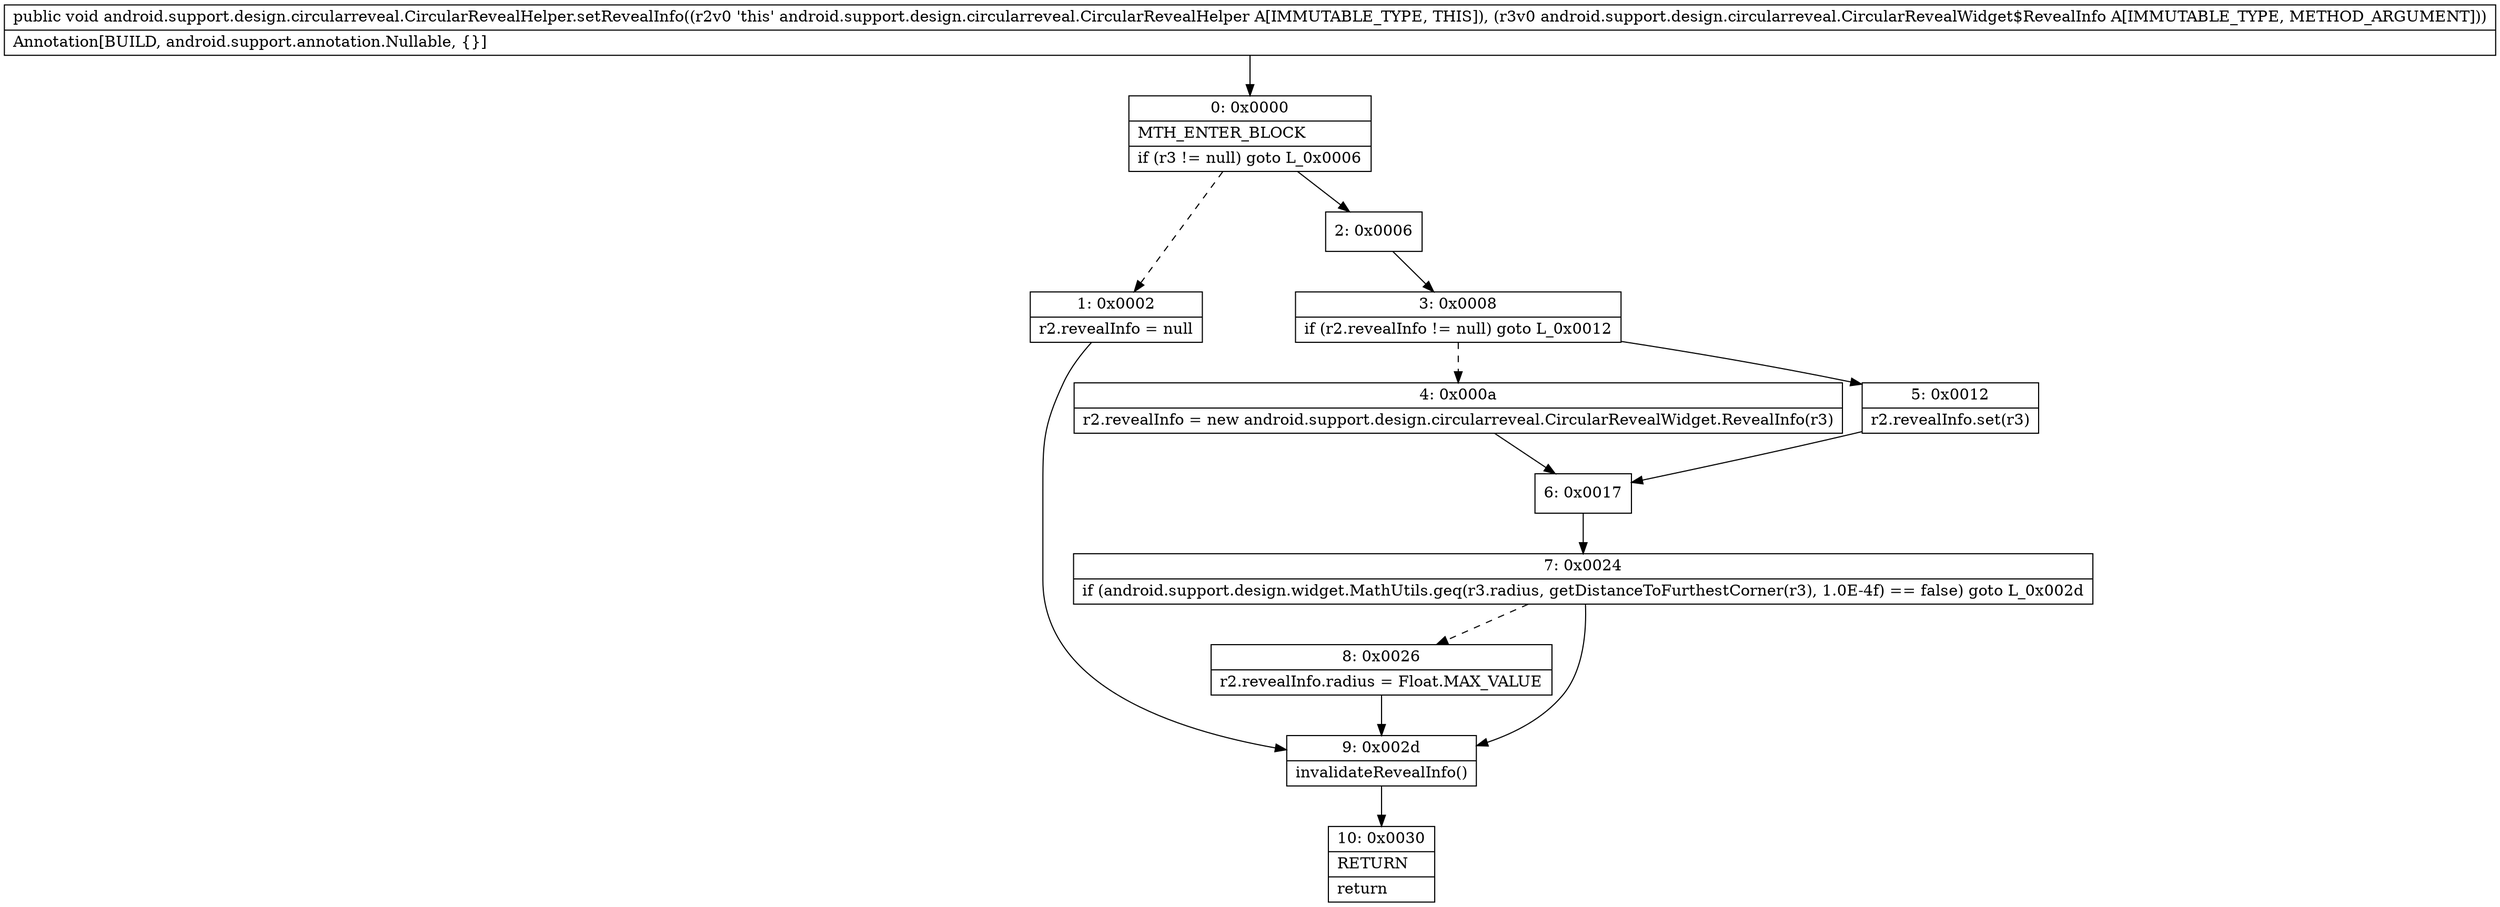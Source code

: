 digraph "CFG forandroid.support.design.circularreveal.CircularRevealHelper.setRevealInfo(Landroid\/support\/design\/circularreveal\/CircularRevealWidget$RevealInfo;)V" {
Node_0 [shape=record,label="{0\:\ 0x0000|MTH_ENTER_BLOCK\l|if (r3 != null) goto L_0x0006\l}"];
Node_1 [shape=record,label="{1\:\ 0x0002|r2.revealInfo = null\l}"];
Node_2 [shape=record,label="{2\:\ 0x0006}"];
Node_3 [shape=record,label="{3\:\ 0x0008|if (r2.revealInfo != null) goto L_0x0012\l}"];
Node_4 [shape=record,label="{4\:\ 0x000a|r2.revealInfo = new android.support.design.circularreveal.CircularRevealWidget.RevealInfo(r3)\l}"];
Node_5 [shape=record,label="{5\:\ 0x0012|r2.revealInfo.set(r3)\l}"];
Node_6 [shape=record,label="{6\:\ 0x0017}"];
Node_7 [shape=record,label="{7\:\ 0x0024|if (android.support.design.widget.MathUtils.geq(r3.radius, getDistanceToFurthestCorner(r3), 1.0E\-4f) == false) goto L_0x002d\l}"];
Node_8 [shape=record,label="{8\:\ 0x0026|r2.revealInfo.radius = Float.MAX_VALUE\l}"];
Node_9 [shape=record,label="{9\:\ 0x002d|invalidateRevealInfo()\l}"];
Node_10 [shape=record,label="{10\:\ 0x0030|RETURN\l|return\l}"];
MethodNode[shape=record,label="{public void android.support.design.circularreveal.CircularRevealHelper.setRevealInfo((r2v0 'this' android.support.design.circularreveal.CircularRevealHelper A[IMMUTABLE_TYPE, THIS]), (r3v0 android.support.design.circularreveal.CircularRevealWidget$RevealInfo A[IMMUTABLE_TYPE, METHOD_ARGUMENT]))  | Annotation[BUILD, android.support.annotation.Nullable, \{\}]\l}"];
MethodNode -> Node_0;
Node_0 -> Node_1[style=dashed];
Node_0 -> Node_2;
Node_1 -> Node_9;
Node_2 -> Node_3;
Node_3 -> Node_4[style=dashed];
Node_3 -> Node_5;
Node_4 -> Node_6;
Node_5 -> Node_6;
Node_6 -> Node_7;
Node_7 -> Node_8[style=dashed];
Node_7 -> Node_9;
Node_8 -> Node_9;
Node_9 -> Node_10;
}

